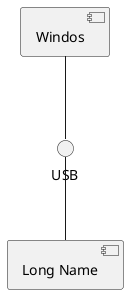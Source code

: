 {
  "sha1": "jn5xoizvychutkkt0u3khk1ni28bhbn",
  "insertion": {
    "when": "2024-06-03T18:59:32.034Z",
    "user": "plantuml@gmail.com"
  }
}
@startuml
[Windos] as WIN
interface USB as USBI
[Long Name] as LN

WIN--USBI
USBI--LN
@enduml
